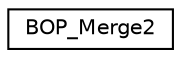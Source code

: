 digraph G
{
  edge [fontname="Helvetica",fontsize="10",labelfontname="Helvetica",labelfontsize="10"];
  node [fontname="Helvetica",fontsize="10",shape=record];
  rankdir=LR;
  Node1 [label="BOP_Merge2",height=0.2,width=0.4,color="black", fillcolor="white", style="filled",URL="$de/d5a/classBOP__Merge2.html"];
}
